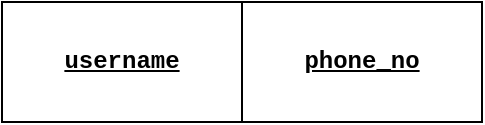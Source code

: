 <mxfile version="21.2.9">
  <diagram name="Page-1" id="MqEHJxqcGR0iH7Ui8UXM">
    <mxGraphModel dx="600" dy="330" grid="1" gridSize="10" guides="1" tooltips="1" connect="1" arrows="1" fold="1" page="1" pageScale="1" pageWidth="850" pageHeight="1100" math="0" shadow="0">
      <root>
        <mxCell id="0" />
        <mxCell id="1" parent="0" />
        <mxCell id="JPP7-0GU8lm2cm0_T6wu-14" value="username" style="rounded=0;whiteSpace=wrap;html=1;fontStyle=5;fontFamily=Courier New;labelBackgroundColor=none;" vertex="1" parent="1">
          <mxGeometry x="50" y="60" width="120" height="60" as="geometry" />
        </mxCell>
        <mxCell id="JPP7-0GU8lm2cm0_T6wu-15" value="phone_no" style="rounded=0;whiteSpace=wrap;html=1;fontStyle=5;fontFamily=Courier New;labelBackgroundColor=none;" vertex="1" parent="1">
          <mxGeometry x="170" y="60" width="120" height="60" as="geometry" />
        </mxCell>
      </root>
    </mxGraphModel>
  </diagram>
</mxfile>
